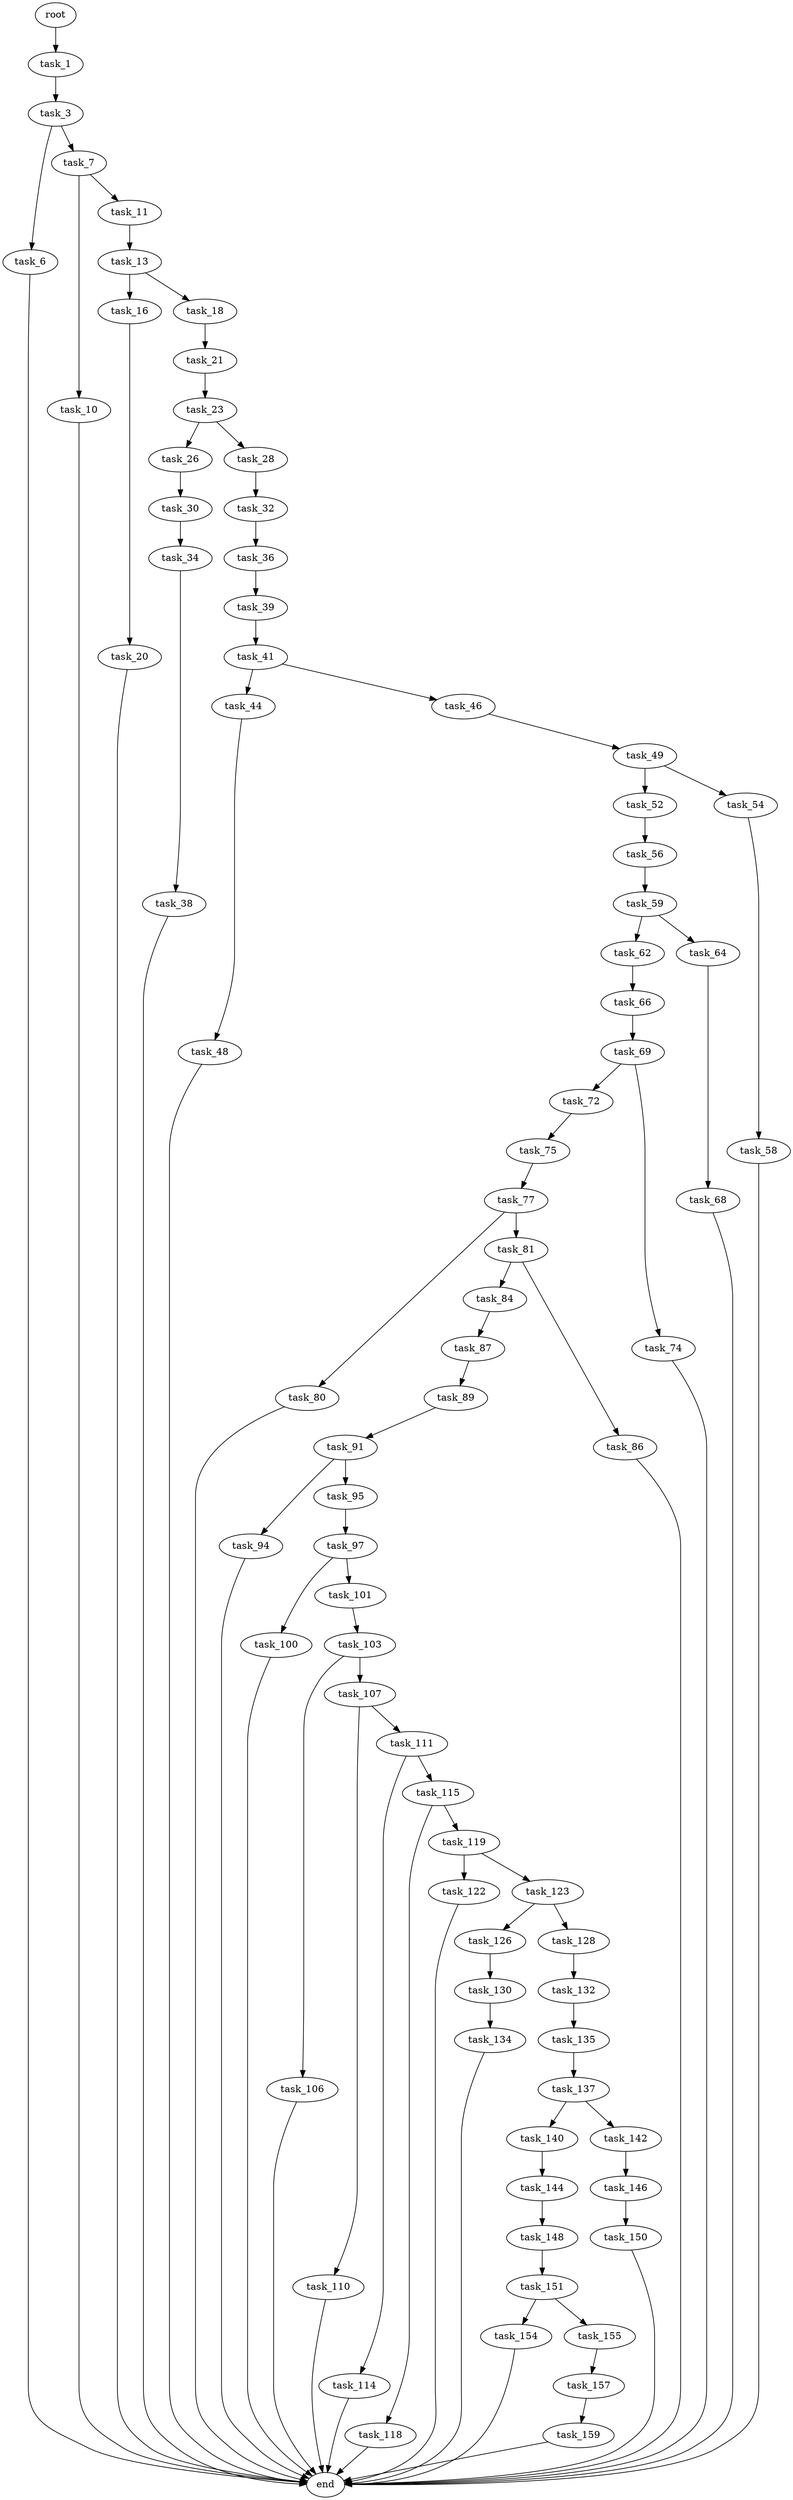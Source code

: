 digraph G {
  root [size="0.000000"];
  task_1 [size="217989248703.000000"];
  task_3 [size="782757789696.000000"];
  task_6 [size="8589934592.000000"];
  task_7 [size="368293445632.000000"];
  task_10 [size="98455633695.000000"];
  task_11 [size="269776295021.000000"];
  task_13 [size="3109319927.000000"];
  task_16 [size="13205633333.000000"];
  task_18 [size="52294978728.000000"];
  task_20 [size="9067616500.000000"];
  task_21 [size="309688047817.000000"];
  task_23 [size="33568112239.000000"];
  task_26 [size="478068284305.000000"];
  task_28 [size="419347096806.000000"];
  task_30 [size="6050365069.000000"];
  task_32 [size="51432374590.000000"];
  task_34 [size="368293445632.000000"];
  task_36 [size="68719476736.000000"];
  task_38 [size="68719476736.000000"];
  task_39 [size="88169033775.000000"];
  task_41 [size="368293445632.000000"];
  task_44 [size="17228816089.000000"];
  task_46 [size="782757789696.000000"];
  task_48 [size="368293445632.000000"];
  task_49 [size="776437065963.000000"];
  task_52 [size="134217728000.000000"];
  task_54 [size="2062470814.000000"];
  task_56 [size="68719476736.000000"];
  task_58 [size="1073741824000.000000"];
  task_59 [size="782757789696.000000"];
  task_62 [size="134217728000.000000"];
  task_64 [size="368293445632.000000"];
  task_66 [size="8589934592.000000"];
  task_68 [size="368293445632.000000"];
  task_69 [size="28684540859.000000"];
  task_72 [size="791240367.000000"];
  task_74 [size="549755813888.000000"];
  task_75 [size="20742208804.000000"];
  task_77 [size="5209463939.000000"];
  task_80 [size="675784153166.000000"];
  task_81 [size="134217728000.000000"];
  task_84 [size="184645130084.000000"];
  task_86 [size="226642807828.000000"];
  task_87 [size="3644953017.000000"];
  task_89 [size="1775343106.000000"];
  task_91 [size="782757789696.000000"];
  task_94 [size="2105955637.000000"];
  task_95 [size="231928233984.000000"];
  task_97 [size="134217728000.000000"];
  task_100 [size="549755813888.000000"];
  task_101 [size="88585083050.000000"];
  task_103 [size="1366036196.000000"];
  task_106 [size="28991029248.000000"];
  task_107 [size="240104962360.000000"];
  task_110 [size="307998531191.000000"];
  task_111 [size="295795858710.000000"];
  task_114 [size="549755813888.000000"];
  task_115 [size="68719476736.000000"];
  task_118 [size="184435341085.000000"];
  task_119 [size="30742603443.000000"];
  task_122 [size="24802656643.000000"];
  task_123 [size="7841814237.000000"];
  task_126 [size="134217728000.000000"];
  task_128 [size="658958274359.000000"];
  task_130 [size="26427953005.000000"];
  task_132 [size="19457657952.000000"];
  task_134 [size="3521253722.000000"];
  task_135 [size="3914172607.000000"];
  task_137 [size="1073741824000.000000"];
  task_140 [size="86056803417.000000"];
  task_142 [size="28991029248.000000"];
  task_144 [size="47224552837.000000"];
  task_146 [size="9086652382.000000"];
  task_148 [size="24694272201.000000"];
  task_150 [size="193391998088.000000"];
  task_151 [size="28991029248.000000"];
  task_154 [size="16871753145.000000"];
  task_155 [size="21259282707.000000"];
  task_157 [size="17082890136.000000"];
  task_159 [size="224249682410.000000"];
  end [size="0.000000"];

  root -> task_1 [size="1.000000"];
  task_1 -> task_3 [size="209715200.000000"];
  task_3 -> task_6 [size="679477248.000000"];
  task_3 -> task_7 [size="679477248.000000"];
  task_6 -> end [size="1.000000"];
  task_7 -> task_10 [size="411041792.000000"];
  task_7 -> task_11 [size="411041792.000000"];
  task_10 -> end [size="1.000000"];
  task_11 -> task_13 [size="411041792.000000"];
  task_13 -> task_16 [size="301989888.000000"];
  task_13 -> task_18 [size="301989888.000000"];
  task_16 -> task_20 [size="209715200.000000"];
  task_18 -> task_21 [size="134217728.000000"];
  task_20 -> end [size="1.000000"];
  task_21 -> task_23 [size="209715200.000000"];
  task_23 -> task_26 [size="838860800.000000"];
  task_23 -> task_28 [size="838860800.000000"];
  task_26 -> task_30 [size="536870912.000000"];
  task_28 -> task_32 [size="301989888.000000"];
  task_30 -> task_34 [size="134217728.000000"];
  task_32 -> task_36 [size="838860800.000000"];
  task_34 -> task_38 [size="411041792.000000"];
  task_36 -> task_39 [size="134217728.000000"];
  task_38 -> end [size="1.000000"];
  task_39 -> task_41 [size="134217728.000000"];
  task_41 -> task_44 [size="411041792.000000"];
  task_41 -> task_46 [size="411041792.000000"];
  task_44 -> task_48 [size="411041792.000000"];
  task_46 -> task_49 [size="679477248.000000"];
  task_48 -> end [size="1.000000"];
  task_49 -> task_52 [size="536870912.000000"];
  task_49 -> task_54 [size="536870912.000000"];
  task_52 -> task_56 [size="209715200.000000"];
  task_54 -> task_58 [size="75497472.000000"];
  task_56 -> task_59 [size="134217728.000000"];
  task_58 -> end [size="1.000000"];
  task_59 -> task_62 [size="679477248.000000"];
  task_59 -> task_64 [size="679477248.000000"];
  task_62 -> task_66 [size="209715200.000000"];
  task_64 -> task_68 [size="411041792.000000"];
  task_66 -> task_69 [size="33554432.000000"];
  task_68 -> end [size="1.000000"];
  task_69 -> task_72 [size="33554432.000000"];
  task_69 -> task_74 [size="33554432.000000"];
  task_72 -> task_75 [size="33554432.000000"];
  task_74 -> end [size="1.000000"];
  task_75 -> task_77 [size="679477248.000000"];
  task_77 -> task_80 [size="134217728.000000"];
  task_77 -> task_81 [size="134217728.000000"];
  task_80 -> end [size="1.000000"];
  task_81 -> task_84 [size="209715200.000000"];
  task_81 -> task_86 [size="209715200.000000"];
  task_84 -> task_87 [size="134217728.000000"];
  task_86 -> end [size="1.000000"];
  task_87 -> task_89 [size="134217728.000000"];
  task_89 -> task_91 [size="33554432.000000"];
  task_91 -> task_94 [size="679477248.000000"];
  task_91 -> task_95 [size="679477248.000000"];
  task_94 -> end [size="1.000000"];
  task_95 -> task_97 [size="301989888.000000"];
  task_97 -> task_100 [size="209715200.000000"];
  task_97 -> task_101 [size="209715200.000000"];
  task_100 -> end [size="1.000000"];
  task_101 -> task_103 [size="134217728.000000"];
  task_103 -> task_106 [size="134217728.000000"];
  task_103 -> task_107 [size="134217728.000000"];
  task_106 -> end [size="1.000000"];
  task_107 -> task_110 [size="209715200.000000"];
  task_107 -> task_111 [size="209715200.000000"];
  task_110 -> end [size="1.000000"];
  task_111 -> task_114 [size="301989888.000000"];
  task_111 -> task_115 [size="301989888.000000"];
  task_114 -> end [size="1.000000"];
  task_115 -> task_118 [size="134217728.000000"];
  task_115 -> task_119 [size="134217728.000000"];
  task_118 -> end [size="1.000000"];
  task_119 -> task_122 [size="536870912.000000"];
  task_119 -> task_123 [size="536870912.000000"];
  task_122 -> end [size="1.000000"];
  task_123 -> task_126 [size="134217728.000000"];
  task_123 -> task_128 [size="134217728.000000"];
  task_126 -> task_130 [size="209715200.000000"];
  task_128 -> task_132 [size="679477248.000000"];
  task_130 -> task_134 [size="33554432.000000"];
  task_132 -> task_135 [size="411041792.000000"];
  task_134 -> end [size="1.000000"];
  task_135 -> task_137 [size="75497472.000000"];
  task_137 -> task_140 [size="838860800.000000"];
  task_137 -> task_142 [size="838860800.000000"];
  task_140 -> task_144 [size="134217728.000000"];
  task_142 -> task_146 [size="75497472.000000"];
  task_144 -> task_148 [size="134217728.000000"];
  task_146 -> task_150 [size="209715200.000000"];
  task_148 -> task_151 [size="536870912.000000"];
  task_150 -> end [size="1.000000"];
  task_151 -> task_154 [size="75497472.000000"];
  task_151 -> task_155 [size="75497472.000000"];
  task_154 -> end [size="1.000000"];
  task_155 -> task_157 [size="411041792.000000"];
  task_157 -> task_159 [size="411041792.000000"];
  task_159 -> end [size="1.000000"];
}
